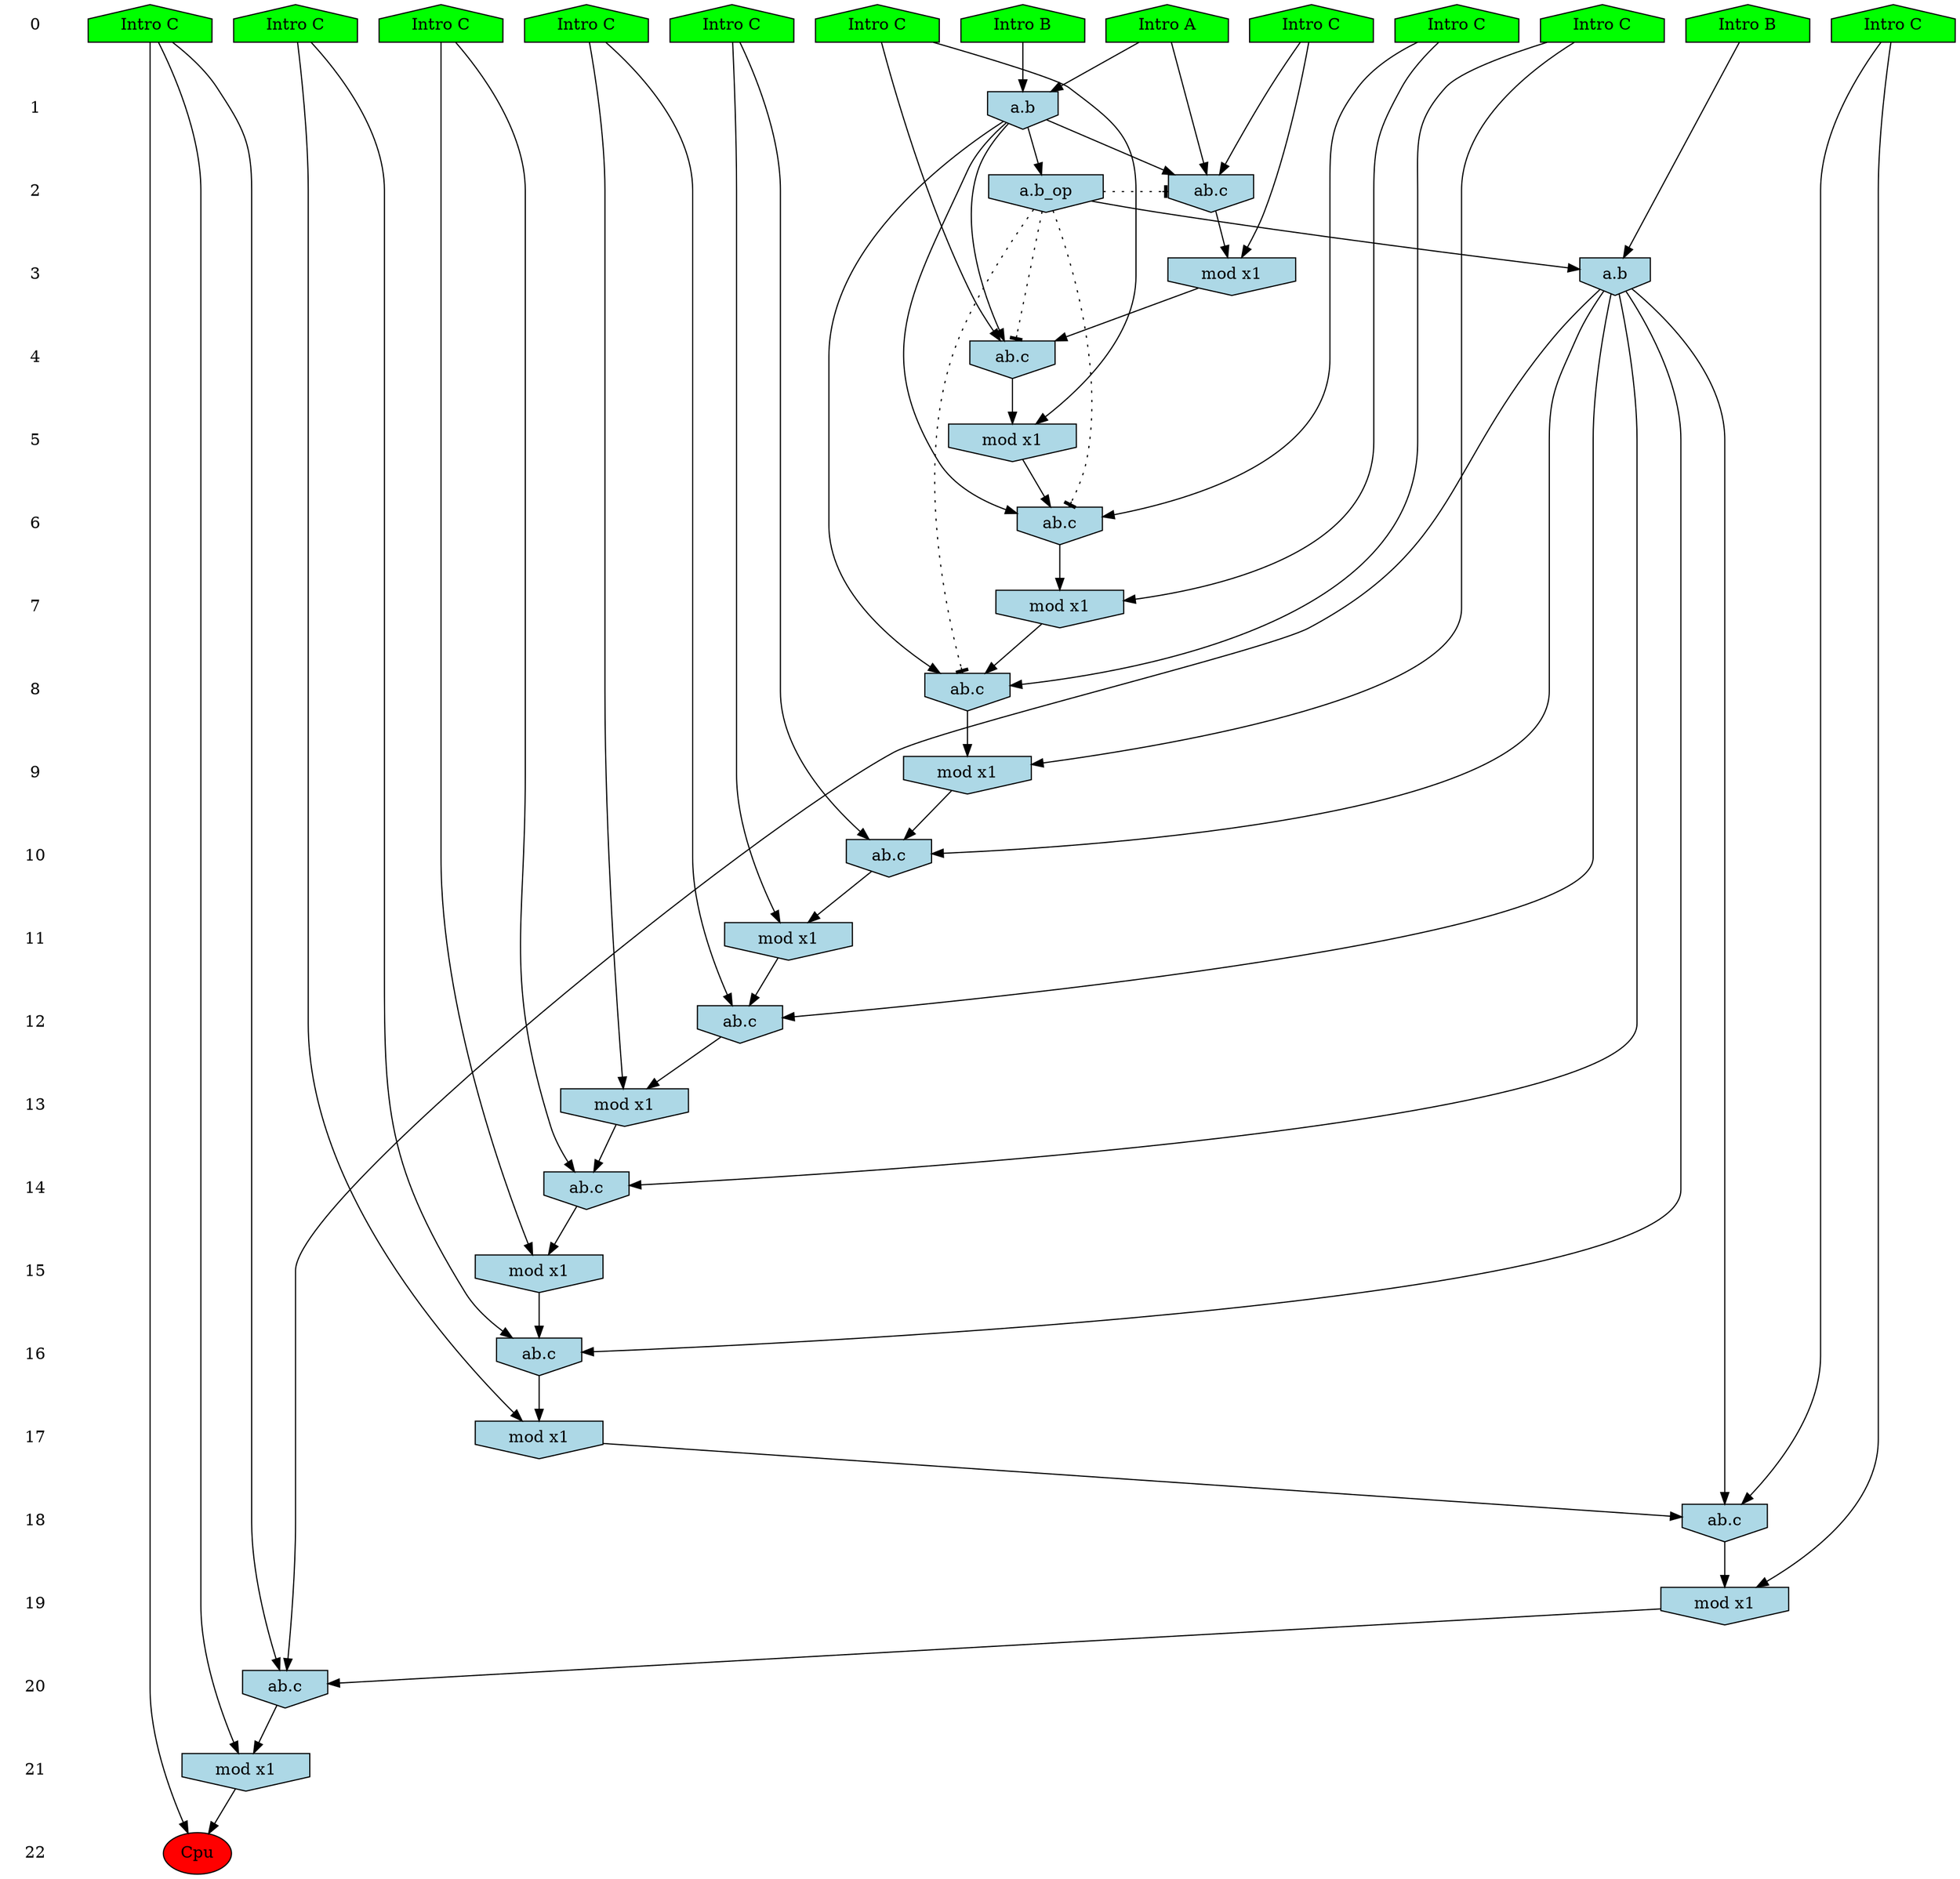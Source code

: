 /* Compression of 2 causal flows obtained in average at 1.571173E+01 t.u */
/* Compressed causal flows were: [2255;3042] */
digraph G{
 ranksep=.5 ; 
{ rank = same ; "0" [shape=plaintext] ; node_1 [label ="Intro A", shape=house, style=filled, fillcolor=green] ;
node_2 [label ="Intro B", shape=house, style=filled, fillcolor=green] ;
node_3 [label ="Intro B", shape=house, style=filled, fillcolor=green] ;
node_4 [label ="Intro C", shape=house, style=filled, fillcolor=green] ;
node_5 [label ="Intro C", shape=house, style=filled, fillcolor=green] ;
node_6 [label ="Intro C", shape=house, style=filled, fillcolor=green] ;
node_7 [label ="Intro C", shape=house, style=filled, fillcolor=green] ;
node_8 [label ="Intro C", shape=house, style=filled, fillcolor=green] ;
node_9 [label ="Intro C", shape=house, style=filled, fillcolor=green] ;
node_10 [label ="Intro C", shape=house, style=filled, fillcolor=green] ;
node_11 [label ="Intro C", shape=house, style=filled, fillcolor=green] ;
node_12 [label ="Intro C", shape=house, style=filled, fillcolor=green] ;
node_13 [label ="Intro C", shape=house, style=filled, fillcolor=green] ;
}
{ rank = same ; "1" [shape=plaintext] ; node_14 [label="a.b", shape=invhouse, style=filled, fillcolor = lightblue] ;
}
{ rank = same ; "2" [shape=plaintext] ; node_15 [label="ab.c", shape=invhouse, style=filled, fillcolor = lightblue] ;
node_23 [label="a.b_op", shape=invhouse, style=filled, fillcolor = lightblue] ;
}
{ rank = same ; "3" [shape=plaintext] ; node_16 [label="mod x1", shape=invhouse, style=filled, fillcolor = lightblue] ;
node_24 [label="a.b", shape=invhouse, style=filled, fillcolor = lightblue] ;
}
{ rank = same ; "4" [shape=plaintext] ; node_17 [label="ab.c", shape=invhouse, style=filled, fillcolor = lightblue] ;
}
{ rank = same ; "5" [shape=plaintext] ; node_18 [label="mod x1", shape=invhouse, style=filled, fillcolor = lightblue] ;
}
{ rank = same ; "6" [shape=plaintext] ; node_19 [label="ab.c", shape=invhouse, style=filled, fillcolor = lightblue] ;
}
{ rank = same ; "7" [shape=plaintext] ; node_20 [label="mod x1", shape=invhouse, style=filled, fillcolor = lightblue] ;
}
{ rank = same ; "8" [shape=plaintext] ; node_21 [label="ab.c", shape=invhouse, style=filled, fillcolor = lightblue] ;
}
{ rank = same ; "9" [shape=plaintext] ; node_22 [label="mod x1", shape=invhouse, style=filled, fillcolor = lightblue] ;
}
{ rank = same ; "10" [shape=plaintext] ; node_25 [label="ab.c", shape=invhouse, style=filled, fillcolor = lightblue] ;
}
{ rank = same ; "11" [shape=plaintext] ; node_26 [label="mod x1", shape=invhouse, style=filled, fillcolor = lightblue] ;
}
{ rank = same ; "12" [shape=plaintext] ; node_27 [label="ab.c", shape=invhouse, style=filled, fillcolor = lightblue] ;
}
{ rank = same ; "13" [shape=plaintext] ; node_28 [label="mod x1", shape=invhouse, style=filled, fillcolor = lightblue] ;
}
{ rank = same ; "14" [shape=plaintext] ; node_29 [label="ab.c", shape=invhouse, style=filled, fillcolor = lightblue] ;
}
{ rank = same ; "15" [shape=plaintext] ; node_30 [label="mod x1", shape=invhouse, style=filled, fillcolor = lightblue] ;
}
{ rank = same ; "16" [shape=plaintext] ; node_31 [label="ab.c", shape=invhouse, style=filled, fillcolor = lightblue] ;
}
{ rank = same ; "17" [shape=plaintext] ; node_32 [label="mod x1", shape=invhouse, style=filled, fillcolor = lightblue] ;
}
{ rank = same ; "18" [shape=plaintext] ; node_33 [label="ab.c", shape=invhouse, style=filled, fillcolor = lightblue] ;
}
{ rank = same ; "19" [shape=plaintext] ; node_34 [label="mod x1", shape=invhouse, style=filled, fillcolor = lightblue] ;
}
{ rank = same ; "20" [shape=plaintext] ; node_35 [label="ab.c", shape=invhouse, style=filled, fillcolor = lightblue] ;
}
{ rank = same ; "21" [shape=plaintext] ; node_36 [label="mod x1", shape=invhouse, style=filled, fillcolor = lightblue] ;
}
{ rank = same ; "22" [shape=plaintext] ; node_37 [label ="Cpu", style=filled, fillcolor=red] ;
}
"0" -> "1" [style="invis"]; 
"1" -> "2" [style="invis"]; 
"2" -> "3" [style="invis"]; 
"3" -> "4" [style="invis"]; 
"4" -> "5" [style="invis"]; 
"5" -> "6" [style="invis"]; 
"6" -> "7" [style="invis"]; 
"7" -> "8" [style="invis"]; 
"8" -> "9" [style="invis"]; 
"9" -> "10" [style="invis"]; 
"10" -> "11" [style="invis"]; 
"11" -> "12" [style="invis"]; 
"12" -> "13" [style="invis"]; 
"13" -> "14" [style="invis"]; 
"14" -> "15" [style="invis"]; 
"15" -> "16" [style="invis"]; 
"16" -> "17" [style="invis"]; 
"17" -> "18" [style="invis"]; 
"18" -> "19" [style="invis"]; 
"19" -> "20" [style="invis"]; 
"20" -> "21" [style="invis"]; 
"21" -> "22" [style="invis"]; 
node_1 -> node_14
node_3 -> node_14
node_1 -> node_15
node_4 -> node_15
node_14 -> node_15
node_4 -> node_16
node_15 -> node_16
node_12 -> node_17
node_14 -> node_17
node_16 -> node_17
node_12 -> node_18
node_17 -> node_18
node_8 -> node_19
node_14 -> node_19
node_18 -> node_19
node_8 -> node_20
node_19 -> node_20
node_10 -> node_21
node_14 -> node_21
node_20 -> node_21
node_10 -> node_22
node_21 -> node_22
node_14 -> node_23
node_2 -> node_24
node_23 -> node_24
node_5 -> node_25
node_22 -> node_25
node_24 -> node_25
node_5 -> node_26
node_25 -> node_26
node_13 -> node_27
node_24 -> node_27
node_26 -> node_27
node_13 -> node_28
node_27 -> node_28
node_11 -> node_29
node_24 -> node_29
node_28 -> node_29
node_11 -> node_30
node_29 -> node_30
node_6 -> node_31
node_24 -> node_31
node_30 -> node_31
node_6 -> node_32
node_31 -> node_32
node_9 -> node_33
node_24 -> node_33
node_32 -> node_33
node_9 -> node_34
node_33 -> node_34
node_7 -> node_35
node_24 -> node_35
node_34 -> node_35
node_7 -> node_36
node_35 -> node_36
node_7 -> node_37
node_36 -> node_37
node_23 -> node_21 [style=dotted, arrowhead = tee] 
node_23 -> node_19 [style=dotted, arrowhead = tee] 
node_23 -> node_17 [style=dotted, arrowhead = tee] 
node_23 -> node_15 [style=dotted, arrowhead = tee] 
}
/*
 Dot generation time: 0.001582
*/